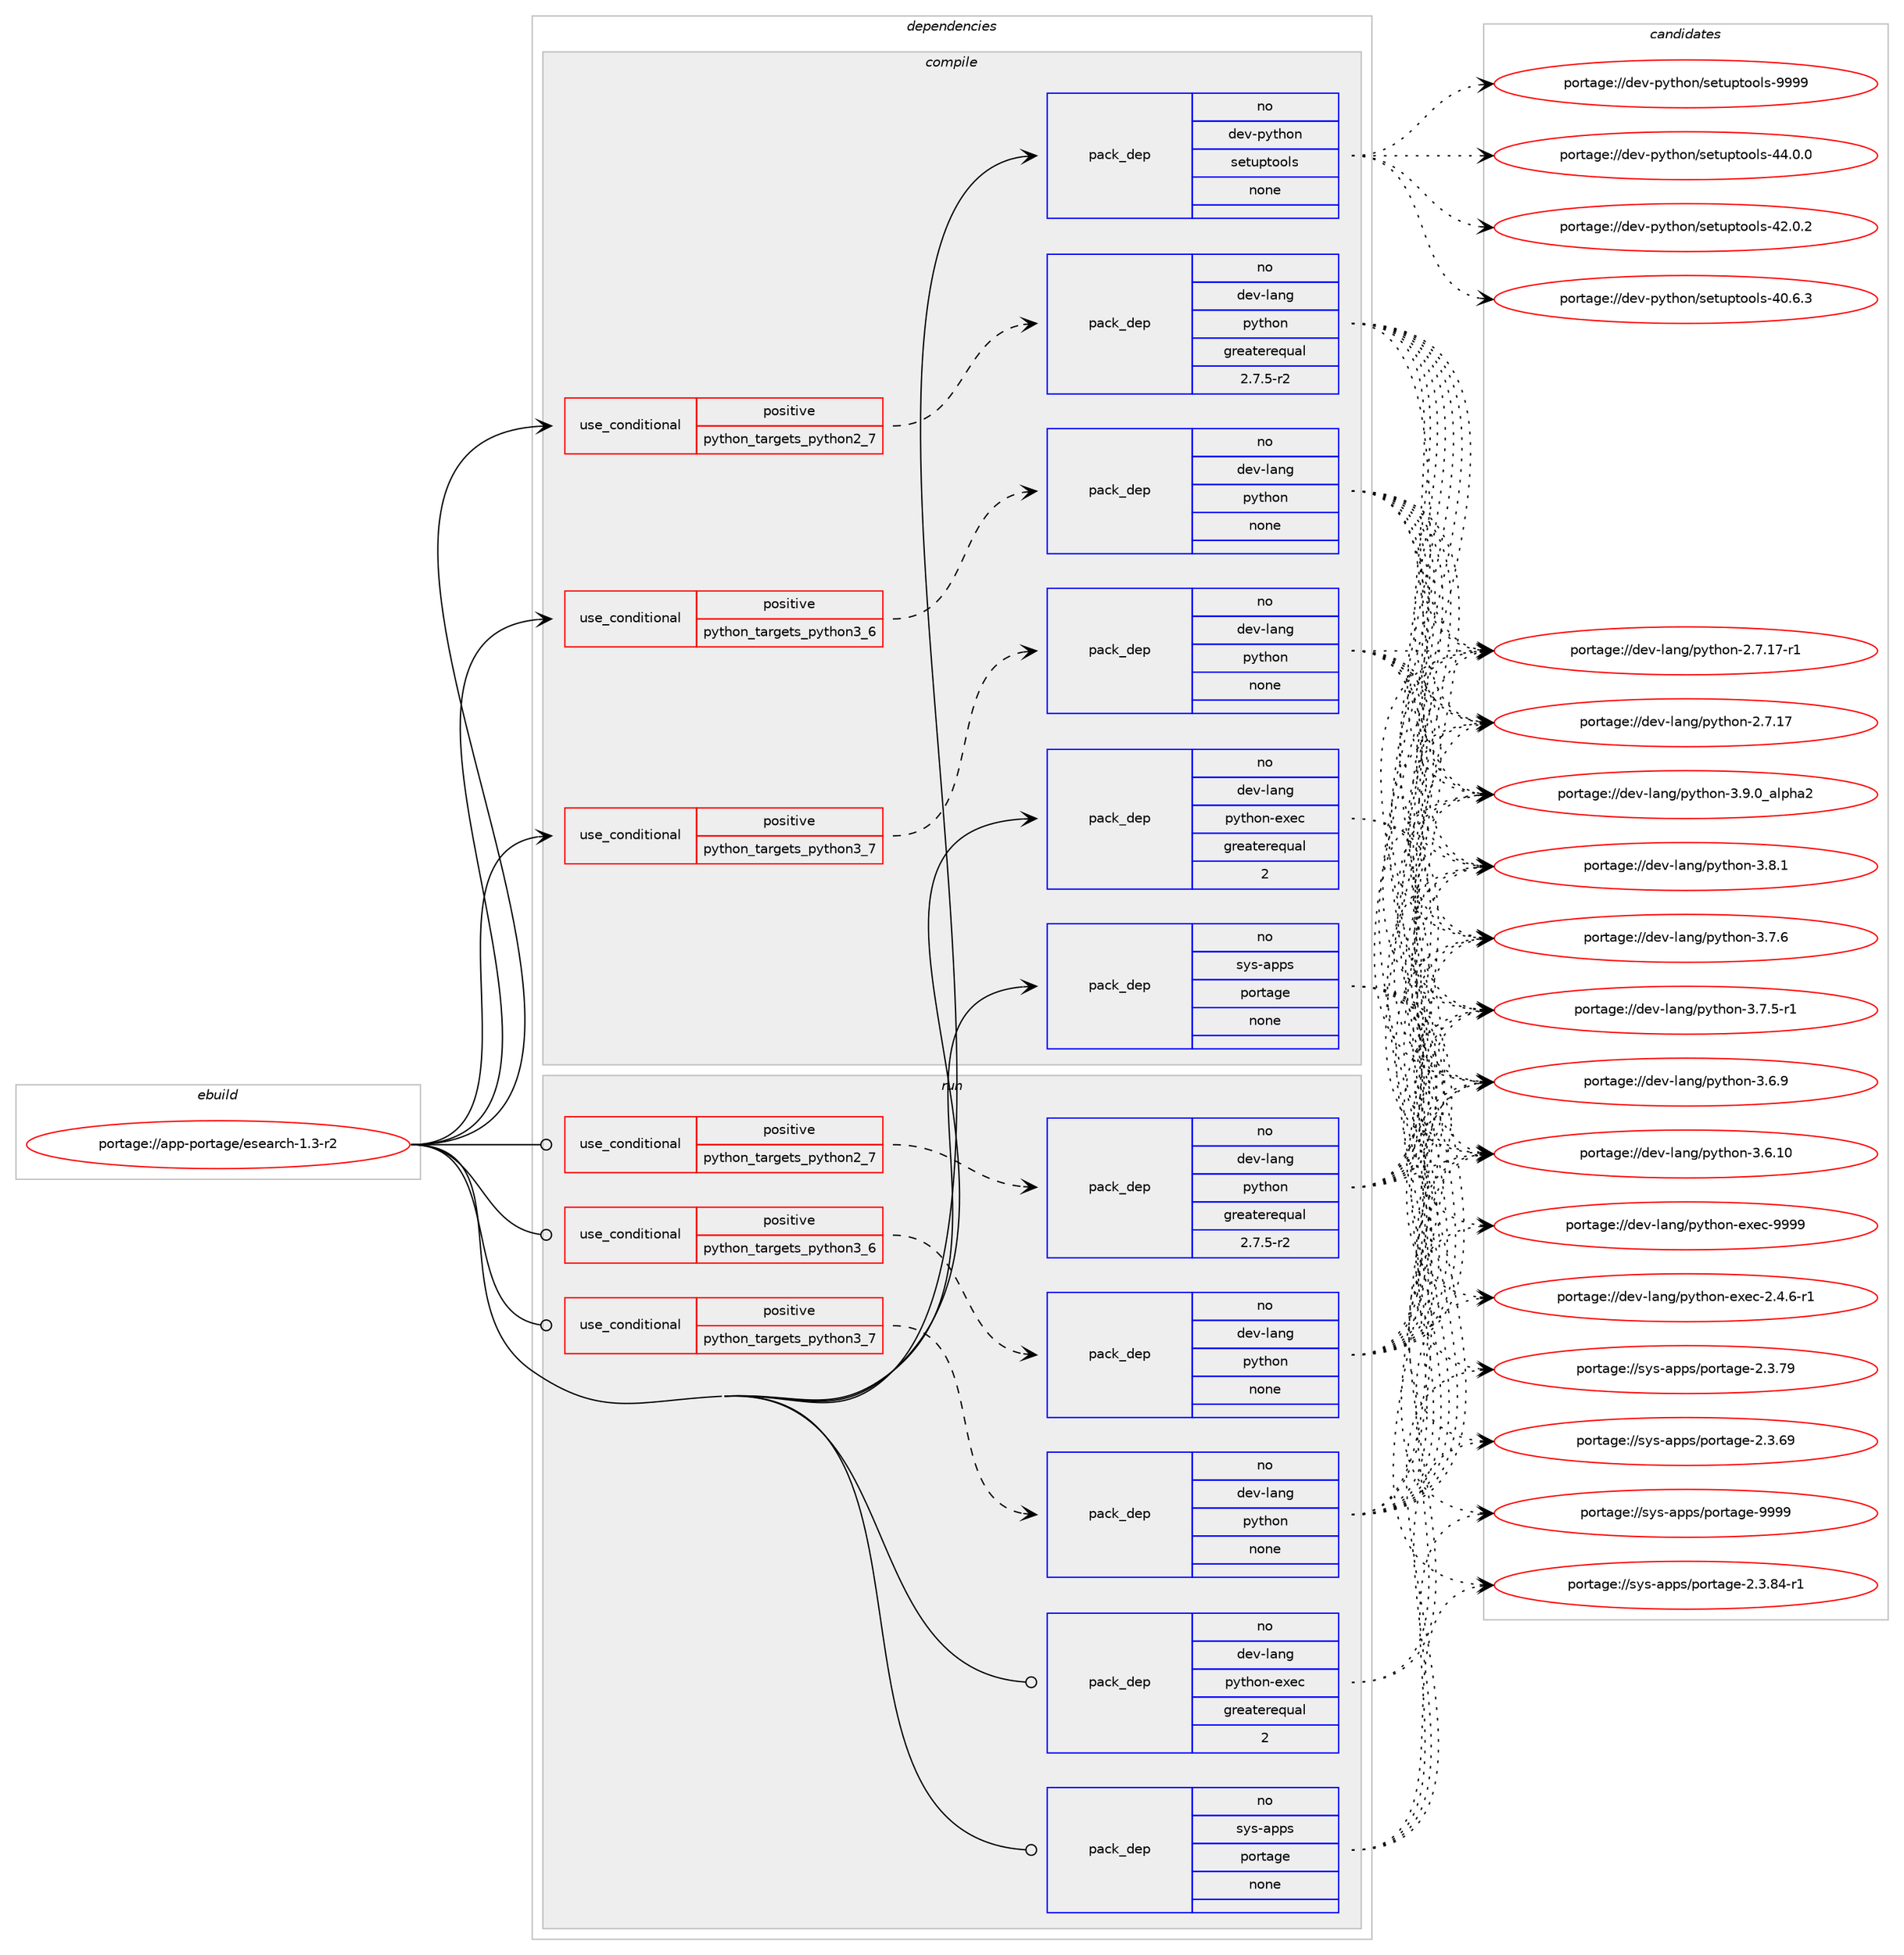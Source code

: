 digraph prolog {

# *************
# Graph options
# *************

newrank=true;
concentrate=true;
compound=true;
graph [rankdir=LR,fontname=Helvetica,fontsize=10,ranksep=1.5];#, ranksep=2.5, nodesep=0.2];
edge  [arrowhead=vee];
node  [fontname=Helvetica,fontsize=10];

# **********
# The ebuild
# **********

subgraph cluster_leftcol {
color=gray;
label=<<i>ebuild</i>>;
id [label="portage://app-portage/esearch-1.3-r2", color=red, width=4, href="../app-portage/esearch-1.3-r2.svg"];
}

# ****************
# The dependencies
# ****************

subgraph cluster_midcol {
color=gray;
label=<<i>dependencies</i>>;
subgraph cluster_compile {
fillcolor="#eeeeee";
style=filled;
label=<<i>compile</i>>;
subgraph cond141363 {
dependency602462 [label=<<TABLE BORDER="0" CELLBORDER="1" CELLSPACING="0" CELLPADDING="4"><TR><TD ROWSPAN="3" CELLPADDING="10">use_conditional</TD></TR><TR><TD>positive</TD></TR><TR><TD>python_targets_python2_7</TD></TR></TABLE>>, shape=none, color=red];
subgraph pack453050 {
dependency602463 [label=<<TABLE BORDER="0" CELLBORDER="1" CELLSPACING="0" CELLPADDING="4" WIDTH="220"><TR><TD ROWSPAN="6" CELLPADDING="30">pack_dep</TD></TR><TR><TD WIDTH="110">no</TD></TR><TR><TD>dev-lang</TD></TR><TR><TD>python</TD></TR><TR><TD>greaterequal</TD></TR><TR><TD>2.7.5-r2</TD></TR></TABLE>>, shape=none, color=blue];
}
dependency602462:e -> dependency602463:w [weight=20,style="dashed",arrowhead="vee"];
}
id:e -> dependency602462:w [weight=20,style="solid",arrowhead="vee"];
subgraph cond141364 {
dependency602464 [label=<<TABLE BORDER="0" CELLBORDER="1" CELLSPACING="0" CELLPADDING="4"><TR><TD ROWSPAN="3" CELLPADDING="10">use_conditional</TD></TR><TR><TD>positive</TD></TR><TR><TD>python_targets_python3_6</TD></TR></TABLE>>, shape=none, color=red];
subgraph pack453051 {
dependency602465 [label=<<TABLE BORDER="0" CELLBORDER="1" CELLSPACING="0" CELLPADDING="4" WIDTH="220"><TR><TD ROWSPAN="6" CELLPADDING="30">pack_dep</TD></TR><TR><TD WIDTH="110">no</TD></TR><TR><TD>dev-lang</TD></TR><TR><TD>python</TD></TR><TR><TD>none</TD></TR><TR><TD></TD></TR></TABLE>>, shape=none, color=blue];
}
dependency602464:e -> dependency602465:w [weight=20,style="dashed",arrowhead="vee"];
}
id:e -> dependency602464:w [weight=20,style="solid",arrowhead="vee"];
subgraph cond141365 {
dependency602466 [label=<<TABLE BORDER="0" CELLBORDER="1" CELLSPACING="0" CELLPADDING="4"><TR><TD ROWSPAN="3" CELLPADDING="10">use_conditional</TD></TR><TR><TD>positive</TD></TR><TR><TD>python_targets_python3_7</TD></TR></TABLE>>, shape=none, color=red];
subgraph pack453052 {
dependency602467 [label=<<TABLE BORDER="0" CELLBORDER="1" CELLSPACING="0" CELLPADDING="4" WIDTH="220"><TR><TD ROWSPAN="6" CELLPADDING="30">pack_dep</TD></TR><TR><TD WIDTH="110">no</TD></TR><TR><TD>dev-lang</TD></TR><TR><TD>python</TD></TR><TR><TD>none</TD></TR><TR><TD></TD></TR></TABLE>>, shape=none, color=blue];
}
dependency602466:e -> dependency602467:w [weight=20,style="dashed",arrowhead="vee"];
}
id:e -> dependency602466:w [weight=20,style="solid",arrowhead="vee"];
subgraph pack453053 {
dependency602468 [label=<<TABLE BORDER="0" CELLBORDER="1" CELLSPACING="0" CELLPADDING="4" WIDTH="220"><TR><TD ROWSPAN="6" CELLPADDING="30">pack_dep</TD></TR><TR><TD WIDTH="110">no</TD></TR><TR><TD>dev-lang</TD></TR><TR><TD>python-exec</TD></TR><TR><TD>greaterequal</TD></TR><TR><TD>2</TD></TR></TABLE>>, shape=none, color=blue];
}
id:e -> dependency602468:w [weight=20,style="solid",arrowhead="vee"];
subgraph pack453054 {
dependency602469 [label=<<TABLE BORDER="0" CELLBORDER="1" CELLSPACING="0" CELLPADDING="4" WIDTH="220"><TR><TD ROWSPAN="6" CELLPADDING="30">pack_dep</TD></TR><TR><TD WIDTH="110">no</TD></TR><TR><TD>dev-python</TD></TR><TR><TD>setuptools</TD></TR><TR><TD>none</TD></TR><TR><TD></TD></TR></TABLE>>, shape=none, color=blue];
}
id:e -> dependency602469:w [weight=20,style="solid",arrowhead="vee"];
subgraph pack453055 {
dependency602470 [label=<<TABLE BORDER="0" CELLBORDER="1" CELLSPACING="0" CELLPADDING="4" WIDTH="220"><TR><TD ROWSPAN="6" CELLPADDING="30">pack_dep</TD></TR><TR><TD WIDTH="110">no</TD></TR><TR><TD>sys-apps</TD></TR><TR><TD>portage</TD></TR><TR><TD>none</TD></TR><TR><TD></TD></TR></TABLE>>, shape=none, color=blue];
}
id:e -> dependency602470:w [weight=20,style="solid",arrowhead="vee"];
}
subgraph cluster_compileandrun {
fillcolor="#eeeeee";
style=filled;
label=<<i>compile and run</i>>;
}
subgraph cluster_run {
fillcolor="#eeeeee";
style=filled;
label=<<i>run</i>>;
subgraph cond141366 {
dependency602471 [label=<<TABLE BORDER="0" CELLBORDER="1" CELLSPACING="0" CELLPADDING="4"><TR><TD ROWSPAN="3" CELLPADDING="10">use_conditional</TD></TR><TR><TD>positive</TD></TR><TR><TD>python_targets_python2_7</TD></TR></TABLE>>, shape=none, color=red];
subgraph pack453056 {
dependency602472 [label=<<TABLE BORDER="0" CELLBORDER="1" CELLSPACING="0" CELLPADDING="4" WIDTH="220"><TR><TD ROWSPAN="6" CELLPADDING="30">pack_dep</TD></TR><TR><TD WIDTH="110">no</TD></TR><TR><TD>dev-lang</TD></TR><TR><TD>python</TD></TR><TR><TD>greaterequal</TD></TR><TR><TD>2.7.5-r2</TD></TR></TABLE>>, shape=none, color=blue];
}
dependency602471:e -> dependency602472:w [weight=20,style="dashed",arrowhead="vee"];
}
id:e -> dependency602471:w [weight=20,style="solid",arrowhead="odot"];
subgraph cond141367 {
dependency602473 [label=<<TABLE BORDER="0" CELLBORDER="1" CELLSPACING="0" CELLPADDING="4"><TR><TD ROWSPAN="3" CELLPADDING="10">use_conditional</TD></TR><TR><TD>positive</TD></TR><TR><TD>python_targets_python3_6</TD></TR></TABLE>>, shape=none, color=red];
subgraph pack453057 {
dependency602474 [label=<<TABLE BORDER="0" CELLBORDER="1" CELLSPACING="0" CELLPADDING="4" WIDTH="220"><TR><TD ROWSPAN="6" CELLPADDING="30">pack_dep</TD></TR><TR><TD WIDTH="110">no</TD></TR><TR><TD>dev-lang</TD></TR><TR><TD>python</TD></TR><TR><TD>none</TD></TR><TR><TD></TD></TR></TABLE>>, shape=none, color=blue];
}
dependency602473:e -> dependency602474:w [weight=20,style="dashed",arrowhead="vee"];
}
id:e -> dependency602473:w [weight=20,style="solid",arrowhead="odot"];
subgraph cond141368 {
dependency602475 [label=<<TABLE BORDER="0" CELLBORDER="1" CELLSPACING="0" CELLPADDING="4"><TR><TD ROWSPAN="3" CELLPADDING="10">use_conditional</TD></TR><TR><TD>positive</TD></TR><TR><TD>python_targets_python3_7</TD></TR></TABLE>>, shape=none, color=red];
subgraph pack453058 {
dependency602476 [label=<<TABLE BORDER="0" CELLBORDER="1" CELLSPACING="0" CELLPADDING="4" WIDTH="220"><TR><TD ROWSPAN="6" CELLPADDING="30">pack_dep</TD></TR><TR><TD WIDTH="110">no</TD></TR><TR><TD>dev-lang</TD></TR><TR><TD>python</TD></TR><TR><TD>none</TD></TR><TR><TD></TD></TR></TABLE>>, shape=none, color=blue];
}
dependency602475:e -> dependency602476:w [weight=20,style="dashed",arrowhead="vee"];
}
id:e -> dependency602475:w [weight=20,style="solid",arrowhead="odot"];
subgraph pack453059 {
dependency602477 [label=<<TABLE BORDER="0" CELLBORDER="1" CELLSPACING="0" CELLPADDING="4" WIDTH="220"><TR><TD ROWSPAN="6" CELLPADDING="30">pack_dep</TD></TR><TR><TD WIDTH="110">no</TD></TR><TR><TD>dev-lang</TD></TR><TR><TD>python-exec</TD></TR><TR><TD>greaterequal</TD></TR><TR><TD>2</TD></TR></TABLE>>, shape=none, color=blue];
}
id:e -> dependency602477:w [weight=20,style="solid",arrowhead="odot"];
subgraph pack453060 {
dependency602478 [label=<<TABLE BORDER="0" CELLBORDER="1" CELLSPACING="0" CELLPADDING="4" WIDTH="220"><TR><TD ROWSPAN="6" CELLPADDING="30">pack_dep</TD></TR><TR><TD WIDTH="110">no</TD></TR><TR><TD>sys-apps</TD></TR><TR><TD>portage</TD></TR><TR><TD>none</TD></TR><TR><TD></TD></TR></TABLE>>, shape=none, color=blue];
}
id:e -> dependency602478:w [weight=20,style="solid",arrowhead="odot"];
}
}

# **************
# The candidates
# **************

subgraph cluster_choices {
rank=same;
color=gray;
label=<<i>candidates</i>>;

subgraph choice453050 {
color=black;
nodesep=1;
choice10010111845108971101034711212111610411111045514657464895971081121049750 [label="portage://dev-lang/python-3.9.0_alpha2", color=red, width=4,href="../dev-lang/python-3.9.0_alpha2.svg"];
choice100101118451089711010347112121116104111110455146564649 [label="portage://dev-lang/python-3.8.1", color=red, width=4,href="../dev-lang/python-3.8.1.svg"];
choice100101118451089711010347112121116104111110455146554654 [label="portage://dev-lang/python-3.7.6", color=red, width=4,href="../dev-lang/python-3.7.6.svg"];
choice1001011184510897110103471121211161041111104551465546534511449 [label="portage://dev-lang/python-3.7.5-r1", color=red, width=4,href="../dev-lang/python-3.7.5-r1.svg"];
choice100101118451089711010347112121116104111110455146544657 [label="portage://dev-lang/python-3.6.9", color=red, width=4,href="../dev-lang/python-3.6.9.svg"];
choice10010111845108971101034711212111610411111045514654464948 [label="portage://dev-lang/python-3.6.10", color=red, width=4,href="../dev-lang/python-3.6.10.svg"];
choice100101118451089711010347112121116104111110455046554649554511449 [label="portage://dev-lang/python-2.7.17-r1", color=red, width=4,href="../dev-lang/python-2.7.17-r1.svg"];
choice10010111845108971101034711212111610411111045504655464955 [label="portage://dev-lang/python-2.7.17", color=red, width=4,href="../dev-lang/python-2.7.17.svg"];
dependency602463:e -> choice10010111845108971101034711212111610411111045514657464895971081121049750:w [style=dotted,weight="100"];
dependency602463:e -> choice100101118451089711010347112121116104111110455146564649:w [style=dotted,weight="100"];
dependency602463:e -> choice100101118451089711010347112121116104111110455146554654:w [style=dotted,weight="100"];
dependency602463:e -> choice1001011184510897110103471121211161041111104551465546534511449:w [style=dotted,weight="100"];
dependency602463:e -> choice100101118451089711010347112121116104111110455146544657:w [style=dotted,weight="100"];
dependency602463:e -> choice10010111845108971101034711212111610411111045514654464948:w [style=dotted,weight="100"];
dependency602463:e -> choice100101118451089711010347112121116104111110455046554649554511449:w [style=dotted,weight="100"];
dependency602463:e -> choice10010111845108971101034711212111610411111045504655464955:w [style=dotted,weight="100"];
}
subgraph choice453051 {
color=black;
nodesep=1;
choice10010111845108971101034711212111610411111045514657464895971081121049750 [label="portage://dev-lang/python-3.9.0_alpha2", color=red, width=4,href="../dev-lang/python-3.9.0_alpha2.svg"];
choice100101118451089711010347112121116104111110455146564649 [label="portage://dev-lang/python-3.8.1", color=red, width=4,href="../dev-lang/python-3.8.1.svg"];
choice100101118451089711010347112121116104111110455146554654 [label="portage://dev-lang/python-3.7.6", color=red, width=4,href="../dev-lang/python-3.7.6.svg"];
choice1001011184510897110103471121211161041111104551465546534511449 [label="portage://dev-lang/python-3.7.5-r1", color=red, width=4,href="../dev-lang/python-3.7.5-r1.svg"];
choice100101118451089711010347112121116104111110455146544657 [label="portage://dev-lang/python-3.6.9", color=red, width=4,href="../dev-lang/python-3.6.9.svg"];
choice10010111845108971101034711212111610411111045514654464948 [label="portage://dev-lang/python-3.6.10", color=red, width=4,href="../dev-lang/python-3.6.10.svg"];
choice100101118451089711010347112121116104111110455046554649554511449 [label="portage://dev-lang/python-2.7.17-r1", color=red, width=4,href="../dev-lang/python-2.7.17-r1.svg"];
choice10010111845108971101034711212111610411111045504655464955 [label="portage://dev-lang/python-2.7.17", color=red, width=4,href="../dev-lang/python-2.7.17.svg"];
dependency602465:e -> choice10010111845108971101034711212111610411111045514657464895971081121049750:w [style=dotted,weight="100"];
dependency602465:e -> choice100101118451089711010347112121116104111110455146564649:w [style=dotted,weight="100"];
dependency602465:e -> choice100101118451089711010347112121116104111110455146554654:w [style=dotted,weight="100"];
dependency602465:e -> choice1001011184510897110103471121211161041111104551465546534511449:w [style=dotted,weight="100"];
dependency602465:e -> choice100101118451089711010347112121116104111110455146544657:w [style=dotted,weight="100"];
dependency602465:e -> choice10010111845108971101034711212111610411111045514654464948:w [style=dotted,weight="100"];
dependency602465:e -> choice100101118451089711010347112121116104111110455046554649554511449:w [style=dotted,weight="100"];
dependency602465:e -> choice10010111845108971101034711212111610411111045504655464955:w [style=dotted,weight="100"];
}
subgraph choice453052 {
color=black;
nodesep=1;
choice10010111845108971101034711212111610411111045514657464895971081121049750 [label="portage://dev-lang/python-3.9.0_alpha2", color=red, width=4,href="../dev-lang/python-3.9.0_alpha2.svg"];
choice100101118451089711010347112121116104111110455146564649 [label="portage://dev-lang/python-3.8.1", color=red, width=4,href="../dev-lang/python-3.8.1.svg"];
choice100101118451089711010347112121116104111110455146554654 [label="portage://dev-lang/python-3.7.6", color=red, width=4,href="../dev-lang/python-3.7.6.svg"];
choice1001011184510897110103471121211161041111104551465546534511449 [label="portage://dev-lang/python-3.7.5-r1", color=red, width=4,href="../dev-lang/python-3.7.5-r1.svg"];
choice100101118451089711010347112121116104111110455146544657 [label="portage://dev-lang/python-3.6.9", color=red, width=4,href="../dev-lang/python-3.6.9.svg"];
choice10010111845108971101034711212111610411111045514654464948 [label="portage://dev-lang/python-3.6.10", color=red, width=4,href="../dev-lang/python-3.6.10.svg"];
choice100101118451089711010347112121116104111110455046554649554511449 [label="portage://dev-lang/python-2.7.17-r1", color=red, width=4,href="../dev-lang/python-2.7.17-r1.svg"];
choice10010111845108971101034711212111610411111045504655464955 [label="portage://dev-lang/python-2.7.17", color=red, width=4,href="../dev-lang/python-2.7.17.svg"];
dependency602467:e -> choice10010111845108971101034711212111610411111045514657464895971081121049750:w [style=dotted,weight="100"];
dependency602467:e -> choice100101118451089711010347112121116104111110455146564649:w [style=dotted,weight="100"];
dependency602467:e -> choice100101118451089711010347112121116104111110455146554654:w [style=dotted,weight="100"];
dependency602467:e -> choice1001011184510897110103471121211161041111104551465546534511449:w [style=dotted,weight="100"];
dependency602467:e -> choice100101118451089711010347112121116104111110455146544657:w [style=dotted,weight="100"];
dependency602467:e -> choice10010111845108971101034711212111610411111045514654464948:w [style=dotted,weight="100"];
dependency602467:e -> choice100101118451089711010347112121116104111110455046554649554511449:w [style=dotted,weight="100"];
dependency602467:e -> choice10010111845108971101034711212111610411111045504655464955:w [style=dotted,weight="100"];
}
subgraph choice453053 {
color=black;
nodesep=1;
choice10010111845108971101034711212111610411111045101120101994557575757 [label="portage://dev-lang/python-exec-9999", color=red, width=4,href="../dev-lang/python-exec-9999.svg"];
choice10010111845108971101034711212111610411111045101120101994550465246544511449 [label="portage://dev-lang/python-exec-2.4.6-r1", color=red, width=4,href="../dev-lang/python-exec-2.4.6-r1.svg"];
dependency602468:e -> choice10010111845108971101034711212111610411111045101120101994557575757:w [style=dotted,weight="100"];
dependency602468:e -> choice10010111845108971101034711212111610411111045101120101994550465246544511449:w [style=dotted,weight="100"];
}
subgraph choice453054 {
color=black;
nodesep=1;
choice10010111845112121116104111110471151011161171121161111111081154557575757 [label="portage://dev-python/setuptools-9999", color=red, width=4,href="../dev-python/setuptools-9999.svg"];
choice100101118451121211161041111104711510111611711211611111110811545525246484648 [label="portage://dev-python/setuptools-44.0.0", color=red, width=4,href="../dev-python/setuptools-44.0.0.svg"];
choice100101118451121211161041111104711510111611711211611111110811545525046484650 [label="portage://dev-python/setuptools-42.0.2", color=red, width=4,href="../dev-python/setuptools-42.0.2.svg"];
choice100101118451121211161041111104711510111611711211611111110811545524846544651 [label="portage://dev-python/setuptools-40.6.3", color=red, width=4,href="../dev-python/setuptools-40.6.3.svg"];
dependency602469:e -> choice10010111845112121116104111110471151011161171121161111111081154557575757:w [style=dotted,weight="100"];
dependency602469:e -> choice100101118451121211161041111104711510111611711211611111110811545525246484648:w [style=dotted,weight="100"];
dependency602469:e -> choice100101118451121211161041111104711510111611711211611111110811545525046484650:w [style=dotted,weight="100"];
dependency602469:e -> choice100101118451121211161041111104711510111611711211611111110811545524846544651:w [style=dotted,weight="100"];
}
subgraph choice453055 {
color=black;
nodesep=1;
choice115121115459711211211547112111114116971031014557575757 [label="portage://sys-apps/portage-9999", color=red, width=4,href="../sys-apps/portage-9999.svg"];
choice11512111545971121121154711211111411697103101455046514656524511449 [label="portage://sys-apps/portage-2.3.84-r1", color=red, width=4,href="../sys-apps/portage-2.3.84-r1.svg"];
choice1151211154597112112115471121111141169710310145504651465557 [label="portage://sys-apps/portage-2.3.79", color=red, width=4,href="../sys-apps/portage-2.3.79.svg"];
choice1151211154597112112115471121111141169710310145504651465457 [label="portage://sys-apps/portage-2.3.69", color=red, width=4,href="../sys-apps/portage-2.3.69.svg"];
dependency602470:e -> choice115121115459711211211547112111114116971031014557575757:w [style=dotted,weight="100"];
dependency602470:e -> choice11512111545971121121154711211111411697103101455046514656524511449:w [style=dotted,weight="100"];
dependency602470:e -> choice1151211154597112112115471121111141169710310145504651465557:w [style=dotted,weight="100"];
dependency602470:e -> choice1151211154597112112115471121111141169710310145504651465457:w [style=dotted,weight="100"];
}
subgraph choice453056 {
color=black;
nodesep=1;
choice10010111845108971101034711212111610411111045514657464895971081121049750 [label="portage://dev-lang/python-3.9.0_alpha2", color=red, width=4,href="../dev-lang/python-3.9.0_alpha2.svg"];
choice100101118451089711010347112121116104111110455146564649 [label="portage://dev-lang/python-3.8.1", color=red, width=4,href="../dev-lang/python-3.8.1.svg"];
choice100101118451089711010347112121116104111110455146554654 [label="portage://dev-lang/python-3.7.6", color=red, width=4,href="../dev-lang/python-3.7.6.svg"];
choice1001011184510897110103471121211161041111104551465546534511449 [label="portage://dev-lang/python-3.7.5-r1", color=red, width=4,href="../dev-lang/python-3.7.5-r1.svg"];
choice100101118451089711010347112121116104111110455146544657 [label="portage://dev-lang/python-3.6.9", color=red, width=4,href="../dev-lang/python-3.6.9.svg"];
choice10010111845108971101034711212111610411111045514654464948 [label="portage://dev-lang/python-3.6.10", color=red, width=4,href="../dev-lang/python-3.6.10.svg"];
choice100101118451089711010347112121116104111110455046554649554511449 [label="portage://dev-lang/python-2.7.17-r1", color=red, width=4,href="../dev-lang/python-2.7.17-r1.svg"];
choice10010111845108971101034711212111610411111045504655464955 [label="portage://dev-lang/python-2.7.17", color=red, width=4,href="../dev-lang/python-2.7.17.svg"];
dependency602472:e -> choice10010111845108971101034711212111610411111045514657464895971081121049750:w [style=dotted,weight="100"];
dependency602472:e -> choice100101118451089711010347112121116104111110455146564649:w [style=dotted,weight="100"];
dependency602472:e -> choice100101118451089711010347112121116104111110455146554654:w [style=dotted,weight="100"];
dependency602472:e -> choice1001011184510897110103471121211161041111104551465546534511449:w [style=dotted,weight="100"];
dependency602472:e -> choice100101118451089711010347112121116104111110455146544657:w [style=dotted,weight="100"];
dependency602472:e -> choice10010111845108971101034711212111610411111045514654464948:w [style=dotted,weight="100"];
dependency602472:e -> choice100101118451089711010347112121116104111110455046554649554511449:w [style=dotted,weight="100"];
dependency602472:e -> choice10010111845108971101034711212111610411111045504655464955:w [style=dotted,weight="100"];
}
subgraph choice453057 {
color=black;
nodesep=1;
choice10010111845108971101034711212111610411111045514657464895971081121049750 [label="portage://dev-lang/python-3.9.0_alpha2", color=red, width=4,href="../dev-lang/python-3.9.0_alpha2.svg"];
choice100101118451089711010347112121116104111110455146564649 [label="portage://dev-lang/python-3.8.1", color=red, width=4,href="../dev-lang/python-3.8.1.svg"];
choice100101118451089711010347112121116104111110455146554654 [label="portage://dev-lang/python-3.7.6", color=red, width=4,href="../dev-lang/python-3.7.6.svg"];
choice1001011184510897110103471121211161041111104551465546534511449 [label="portage://dev-lang/python-3.7.5-r1", color=red, width=4,href="../dev-lang/python-3.7.5-r1.svg"];
choice100101118451089711010347112121116104111110455146544657 [label="portage://dev-lang/python-3.6.9", color=red, width=4,href="../dev-lang/python-3.6.9.svg"];
choice10010111845108971101034711212111610411111045514654464948 [label="portage://dev-lang/python-3.6.10", color=red, width=4,href="../dev-lang/python-3.6.10.svg"];
choice100101118451089711010347112121116104111110455046554649554511449 [label="portage://dev-lang/python-2.7.17-r1", color=red, width=4,href="../dev-lang/python-2.7.17-r1.svg"];
choice10010111845108971101034711212111610411111045504655464955 [label="portage://dev-lang/python-2.7.17", color=red, width=4,href="../dev-lang/python-2.7.17.svg"];
dependency602474:e -> choice10010111845108971101034711212111610411111045514657464895971081121049750:w [style=dotted,weight="100"];
dependency602474:e -> choice100101118451089711010347112121116104111110455146564649:w [style=dotted,weight="100"];
dependency602474:e -> choice100101118451089711010347112121116104111110455146554654:w [style=dotted,weight="100"];
dependency602474:e -> choice1001011184510897110103471121211161041111104551465546534511449:w [style=dotted,weight="100"];
dependency602474:e -> choice100101118451089711010347112121116104111110455146544657:w [style=dotted,weight="100"];
dependency602474:e -> choice10010111845108971101034711212111610411111045514654464948:w [style=dotted,weight="100"];
dependency602474:e -> choice100101118451089711010347112121116104111110455046554649554511449:w [style=dotted,weight="100"];
dependency602474:e -> choice10010111845108971101034711212111610411111045504655464955:w [style=dotted,weight="100"];
}
subgraph choice453058 {
color=black;
nodesep=1;
choice10010111845108971101034711212111610411111045514657464895971081121049750 [label="portage://dev-lang/python-3.9.0_alpha2", color=red, width=4,href="../dev-lang/python-3.9.0_alpha2.svg"];
choice100101118451089711010347112121116104111110455146564649 [label="portage://dev-lang/python-3.8.1", color=red, width=4,href="../dev-lang/python-3.8.1.svg"];
choice100101118451089711010347112121116104111110455146554654 [label="portage://dev-lang/python-3.7.6", color=red, width=4,href="../dev-lang/python-3.7.6.svg"];
choice1001011184510897110103471121211161041111104551465546534511449 [label="portage://dev-lang/python-3.7.5-r1", color=red, width=4,href="../dev-lang/python-3.7.5-r1.svg"];
choice100101118451089711010347112121116104111110455146544657 [label="portage://dev-lang/python-3.6.9", color=red, width=4,href="../dev-lang/python-3.6.9.svg"];
choice10010111845108971101034711212111610411111045514654464948 [label="portage://dev-lang/python-3.6.10", color=red, width=4,href="../dev-lang/python-3.6.10.svg"];
choice100101118451089711010347112121116104111110455046554649554511449 [label="portage://dev-lang/python-2.7.17-r1", color=red, width=4,href="../dev-lang/python-2.7.17-r1.svg"];
choice10010111845108971101034711212111610411111045504655464955 [label="portage://dev-lang/python-2.7.17", color=red, width=4,href="../dev-lang/python-2.7.17.svg"];
dependency602476:e -> choice10010111845108971101034711212111610411111045514657464895971081121049750:w [style=dotted,weight="100"];
dependency602476:e -> choice100101118451089711010347112121116104111110455146564649:w [style=dotted,weight="100"];
dependency602476:e -> choice100101118451089711010347112121116104111110455146554654:w [style=dotted,weight="100"];
dependency602476:e -> choice1001011184510897110103471121211161041111104551465546534511449:w [style=dotted,weight="100"];
dependency602476:e -> choice100101118451089711010347112121116104111110455146544657:w [style=dotted,weight="100"];
dependency602476:e -> choice10010111845108971101034711212111610411111045514654464948:w [style=dotted,weight="100"];
dependency602476:e -> choice100101118451089711010347112121116104111110455046554649554511449:w [style=dotted,weight="100"];
dependency602476:e -> choice10010111845108971101034711212111610411111045504655464955:w [style=dotted,weight="100"];
}
subgraph choice453059 {
color=black;
nodesep=1;
choice10010111845108971101034711212111610411111045101120101994557575757 [label="portage://dev-lang/python-exec-9999", color=red, width=4,href="../dev-lang/python-exec-9999.svg"];
choice10010111845108971101034711212111610411111045101120101994550465246544511449 [label="portage://dev-lang/python-exec-2.4.6-r1", color=red, width=4,href="../dev-lang/python-exec-2.4.6-r1.svg"];
dependency602477:e -> choice10010111845108971101034711212111610411111045101120101994557575757:w [style=dotted,weight="100"];
dependency602477:e -> choice10010111845108971101034711212111610411111045101120101994550465246544511449:w [style=dotted,weight="100"];
}
subgraph choice453060 {
color=black;
nodesep=1;
choice115121115459711211211547112111114116971031014557575757 [label="portage://sys-apps/portage-9999", color=red, width=4,href="../sys-apps/portage-9999.svg"];
choice11512111545971121121154711211111411697103101455046514656524511449 [label="portage://sys-apps/portage-2.3.84-r1", color=red, width=4,href="../sys-apps/portage-2.3.84-r1.svg"];
choice1151211154597112112115471121111141169710310145504651465557 [label="portage://sys-apps/portage-2.3.79", color=red, width=4,href="../sys-apps/portage-2.3.79.svg"];
choice1151211154597112112115471121111141169710310145504651465457 [label="portage://sys-apps/portage-2.3.69", color=red, width=4,href="../sys-apps/portage-2.3.69.svg"];
dependency602478:e -> choice115121115459711211211547112111114116971031014557575757:w [style=dotted,weight="100"];
dependency602478:e -> choice11512111545971121121154711211111411697103101455046514656524511449:w [style=dotted,weight="100"];
dependency602478:e -> choice1151211154597112112115471121111141169710310145504651465557:w [style=dotted,weight="100"];
dependency602478:e -> choice1151211154597112112115471121111141169710310145504651465457:w [style=dotted,weight="100"];
}
}

}

